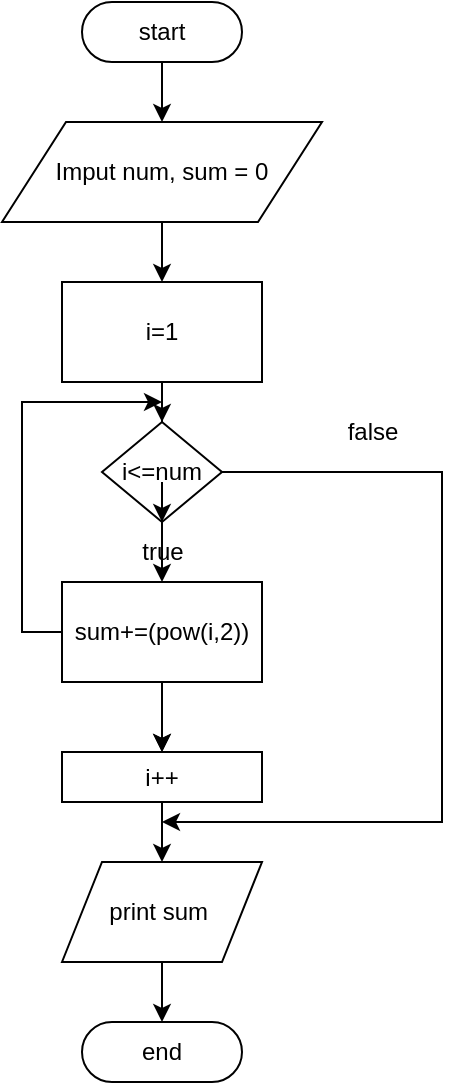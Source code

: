<mxfile version="21.3.4" type="github">
  <diagram id="C5RBs43oDa-KdzZeNtuy" name="Page-1">
    <mxGraphModel dx="794" dy="509" grid="1" gridSize="10" guides="1" tooltips="1" connect="1" arrows="1" fold="1" page="1" pageScale="1" pageWidth="827" pageHeight="1169" math="0" shadow="0">
      <root>
        <mxCell id="WIyWlLk6GJQsqaUBKTNV-0" />
        <mxCell id="WIyWlLk6GJQsqaUBKTNV-1" parent="WIyWlLk6GJQsqaUBKTNV-0" />
        <mxCell id="2XP5leuaPMBgvmyGqolp-7" style="edgeStyle=orthogonalEdgeStyle;rounded=0;orthogonalLoop=1;jettySize=auto;html=1;exitX=0.5;exitY=0.5;exitDx=0;exitDy=15;exitPerimeter=0;" edge="1" parent="WIyWlLk6GJQsqaUBKTNV-1" source="2XP5leuaPMBgvmyGqolp-0" target="2XP5leuaPMBgvmyGqolp-2">
          <mxGeometry relative="1" as="geometry" />
        </mxCell>
        <mxCell id="2XP5leuaPMBgvmyGqolp-0" value="start" style="html=1;dashed=0;whiteSpace=wrap;shape=mxgraph.dfd.start" vertex="1" parent="WIyWlLk6GJQsqaUBKTNV-1">
          <mxGeometry x="360" y="210" width="80" height="30" as="geometry" />
        </mxCell>
        <mxCell id="2XP5leuaPMBgvmyGqolp-8" style="edgeStyle=orthogonalEdgeStyle;rounded=0;orthogonalLoop=1;jettySize=auto;html=1;exitX=0.5;exitY=1;exitDx=0;exitDy=0;entryX=0.5;entryY=0;entryDx=0;entryDy=0;" edge="1" parent="WIyWlLk6GJQsqaUBKTNV-1" source="2XP5leuaPMBgvmyGqolp-2" target="2XP5leuaPMBgvmyGqolp-3">
          <mxGeometry relative="1" as="geometry" />
        </mxCell>
        <mxCell id="2XP5leuaPMBgvmyGqolp-2" value="Imput num, sum = 0" style="shape=parallelogram;perimeter=parallelogramPerimeter;whiteSpace=wrap;html=1;dashed=0;" vertex="1" parent="WIyWlLk6GJQsqaUBKTNV-1">
          <mxGeometry x="320" y="270" width="160" height="50" as="geometry" />
        </mxCell>
        <mxCell id="2XP5leuaPMBgvmyGqolp-9" value="t" style="edgeStyle=orthogonalEdgeStyle;rounded=0;orthogonalLoop=1;jettySize=auto;html=1;" edge="1" parent="WIyWlLk6GJQsqaUBKTNV-1" source="2XP5leuaPMBgvmyGqolp-3" target="2XP5leuaPMBgvmyGqolp-6">
          <mxGeometry relative="1" as="geometry" />
        </mxCell>
        <mxCell id="2XP5leuaPMBgvmyGqolp-10" style="edgeStyle=orthogonalEdgeStyle;rounded=0;orthogonalLoop=1;jettySize=auto;html=1;exitX=0.5;exitY=1;exitDx=0;exitDy=0;" edge="1" parent="WIyWlLk6GJQsqaUBKTNV-1" source="2XP5leuaPMBgvmyGqolp-3">
          <mxGeometry relative="1" as="geometry">
            <mxPoint x="400" y="420" as="targetPoint" />
          </mxGeometry>
        </mxCell>
        <mxCell id="2XP5leuaPMBgvmyGqolp-3" value="i=1" style="html=1;dashed=0;whiteSpace=wrap;" vertex="1" parent="WIyWlLk6GJQsqaUBKTNV-1">
          <mxGeometry x="350" y="350" width="100" height="50" as="geometry" />
        </mxCell>
        <mxCell id="2XP5leuaPMBgvmyGqolp-23" style="edgeStyle=orthogonalEdgeStyle;rounded=0;orthogonalLoop=1;jettySize=auto;html=1;exitX=1;exitY=0.5;exitDx=0;exitDy=0;" edge="1" parent="WIyWlLk6GJQsqaUBKTNV-1" source="2XP5leuaPMBgvmyGqolp-4">
          <mxGeometry relative="1" as="geometry">
            <mxPoint x="400" y="620" as="targetPoint" />
            <Array as="points">
              <mxPoint x="540" y="445" />
              <mxPoint x="540" y="620" />
            </Array>
          </mxGeometry>
        </mxCell>
        <mxCell id="2XP5leuaPMBgvmyGqolp-26" value="" style="edgeStyle=orthogonalEdgeStyle;rounded=0;orthogonalLoop=1;jettySize=auto;html=1;" edge="1" parent="WIyWlLk6GJQsqaUBKTNV-1" source="2XP5leuaPMBgvmyGqolp-27" target="2XP5leuaPMBgvmyGqolp-11">
          <mxGeometry relative="1" as="geometry" />
        </mxCell>
        <mxCell id="2XP5leuaPMBgvmyGqolp-4" value="i&amp;lt;=num" style="shape=rhombus;html=1;dashed=0;whiteSpace=wrap;perimeter=rhombusPerimeter;" vertex="1" parent="WIyWlLk6GJQsqaUBKTNV-1">
          <mxGeometry x="370" y="420" width="60" height="50" as="geometry" />
        </mxCell>
        <mxCell id="2XP5leuaPMBgvmyGqolp-19" style="edgeStyle=orthogonalEdgeStyle;rounded=0;orthogonalLoop=1;jettySize=auto;html=1;exitX=0;exitY=0.5;exitDx=0;exitDy=0;" edge="1" parent="WIyWlLk6GJQsqaUBKTNV-1" source="2XP5leuaPMBgvmyGqolp-6">
          <mxGeometry relative="1" as="geometry">
            <mxPoint x="400" y="410" as="targetPoint" />
            <Array as="points">
              <mxPoint x="330" y="525" />
              <mxPoint x="330" y="410" />
            </Array>
          </mxGeometry>
        </mxCell>
        <mxCell id="2XP5leuaPMBgvmyGqolp-22" style="edgeStyle=orthogonalEdgeStyle;rounded=0;orthogonalLoop=1;jettySize=auto;html=1;exitX=0.5;exitY=1;exitDx=0;exitDy=0;entryX=0.5;entryY=0;entryDx=0;entryDy=0;" edge="1" parent="WIyWlLk6GJQsqaUBKTNV-1" source="2XP5leuaPMBgvmyGqolp-6" target="2XP5leuaPMBgvmyGqolp-11">
          <mxGeometry relative="1" as="geometry" />
        </mxCell>
        <mxCell id="2XP5leuaPMBgvmyGqolp-6" value="sum+=(pow(i,2))" style="html=1;dashed=0;whiteSpace=wrap;" vertex="1" parent="WIyWlLk6GJQsqaUBKTNV-1">
          <mxGeometry x="350" y="500" width="100" height="50" as="geometry" />
        </mxCell>
        <mxCell id="2XP5leuaPMBgvmyGqolp-16" style="edgeStyle=orthogonalEdgeStyle;rounded=0;orthogonalLoop=1;jettySize=auto;html=1;exitX=0.5;exitY=1;exitDx=0;exitDy=0;entryX=0.5;entryY=0;entryDx=0;entryDy=0;" edge="1" parent="WIyWlLk6GJQsqaUBKTNV-1" source="2XP5leuaPMBgvmyGqolp-11" target="2XP5leuaPMBgvmyGqolp-14">
          <mxGeometry relative="1" as="geometry" />
        </mxCell>
        <mxCell id="2XP5leuaPMBgvmyGqolp-11" value="i++" style="html=1;dashed=0;whiteSpace=wrap;" vertex="1" parent="WIyWlLk6GJQsqaUBKTNV-1">
          <mxGeometry x="350" y="585" width="100" height="25" as="geometry" />
        </mxCell>
        <mxCell id="2XP5leuaPMBgvmyGqolp-17" style="edgeStyle=orthogonalEdgeStyle;rounded=0;orthogonalLoop=1;jettySize=auto;html=1;entryX=0.5;entryY=0.5;entryDx=0;entryDy=-15;entryPerimeter=0;" edge="1" parent="WIyWlLk6GJQsqaUBKTNV-1" source="2XP5leuaPMBgvmyGqolp-14" target="2XP5leuaPMBgvmyGqolp-15">
          <mxGeometry relative="1" as="geometry" />
        </mxCell>
        <mxCell id="2XP5leuaPMBgvmyGqolp-14" value="print sum&amp;nbsp;" style="shape=parallelogram;perimeter=parallelogramPerimeter;whiteSpace=wrap;html=1;dashed=0;" vertex="1" parent="WIyWlLk6GJQsqaUBKTNV-1">
          <mxGeometry x="350" y="640" width="100" height="50" as="geometry" />
        </mxCell>
        <mxCell id="2XP5leuaPMBgvmyGqolp-15" value="end" style="html=1;dashed=0;whiteSpace=wrap;shape=mxgraph.dfd.start" vertex="1" parent="WIyWlLk6GJQsqaUBKTNV-1">
          <mxGeometry x="360" y="720" width="80" height="30" as="geometry" />
        </mxCell>
        <mxCell id="2XP5leuaPMBgvmyGqolp-25" value="false" style="text;html=1;align=center;verticalAlign=middle;resizable=0;points=[];autosize=1;strokeColor=none;fillColor=none;" vertex="1" parent="WIyWlLk6GJQsqaUBKTNV-1">
          <mxGeometry x="480" y="410" width="50" height="30" as="geometry" />
        </mxCell>
        <mxCell id="2XP5leuaPMBgvmyGqolp-28" value="" style="edgeStyle=orthogonalEdgeStyle;rounded=0;orthogonalLoop=1;jettySize=auto;html=1;" edge="1" parent="WIyWlLk6GJQsqaUBKTNV-1" source="2XP5leuaPMBgvmyGqolp-4" target="2XP5leuaPMBgvmyGqolp-27">
          <mxGeometry relative="1" as="geometry">
            <mxPoint x="400" y="470" as="sourcePoint" />
            <mxPoint x="400" y="585" as="targetPoint" />
          </mxGeometry>
        </mxCell>
        <mxCell id="2XP5leuaPMBgvmyGqolp-27" value="true" style="text;html=1;align=center;verticalAlign=middle;resizable=0;points=[];autosize=1;strokeColor=none;fillColor=none;" vertex="1" parent="WIyWlLk6GJQsqaUBKTNV-1">
          <mxGeometry x="380" y="470" width="40" height="30" as="geometry" />
        </mxCell>
      </root>
    </mxGraphModel>
  </diagram>
</mxfile>
